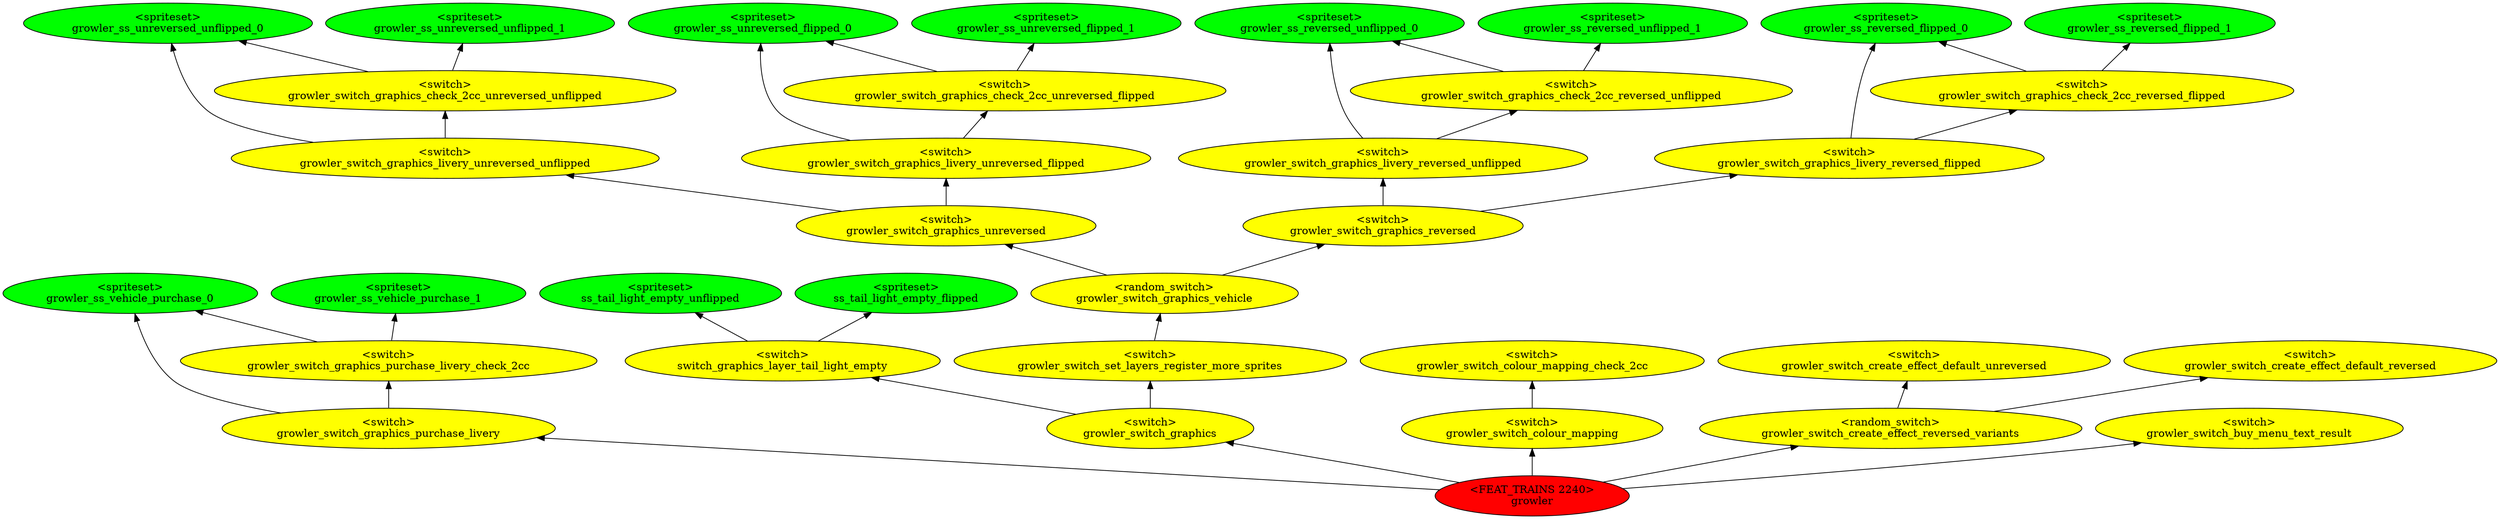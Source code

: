 digraph {
rankdir="BT"
ss_tail_light_empty_unflipped [fillcolor=green style="filled" label="<spriteset>\nss_tail_light_empty_unflipped"]
ss_tail_light_empty_flipped [fillcolor=green style="filled" label="<spriteset>\nss_tail_light_empty_flipped"]
switch_graphics_layer_tail_light_empty [fillcolor=yellow style="filled" label="<switch>\nswitch_graphics_layer_tail_light_empty"]
growler_ss_unreversed_unflipped_0 [fillcolor=green style="filled" label="<spriteset>\ngrowler_ss_unreversed_unflipped_0"]
growler_ss_unreversed_unflipped_1 [fillcolor=green style="filled" label="<spriteset>\ngrowler_ss_unreversed_unflipped_1"]
growler_switch_graphics_check_2cc_unreversed_unflipped [fillcolor=yellow style="filled" label="<switch>\ngrowler_switch_graphics_check_2cc_unreversed_unflipped"]
growler_switch_graphics_livery_unreversed_unflipped [fillcolor=yellow style="filled" label="<switch>\ngrowler_switch_graphics_livery_unreversed_unflipped"]
growler_ss_unreversed_flipped_0 [fillcolor=green style="filled" label="<spriteset>\ngrowler_ss_unreversed_flipped_0"]
growler_ss_unreversed_flipped_1 [fillcolor=green style="filled" label="<spriteset>\ngrowler_ss_unreversed_flipped_1"]
growler_switch_graphics_check_2cc_unreversed_flipped [fillcolor=yellow style="filled" label="<switch>\ngrowler_switch_graphics_check_2cc_unreversed_flipped"]
growler_switch_graphics_livery_unreversed_flipped [fillcolor=yellow style="filled" label="<switch>\ngrowler_switch_graphics_livery_unreversed_flipped"]
growler_switch_graphics_unreversed [fillcolor=yellow style="filled" label="<switch>\ngrowler_switch_graphics_unreversed"]
growler_ss_reversed_unflipped_0 [fillcolor=green style="filled" label="<spriteset>\ngrowler_ss_reversed_unflipped_0"]
growler_ss_reversed_unflipped_1 [fillcolor=green style="filled" label="<spriteset>\ngrowler_ss_reversed_unflipped_1"]
growler_switch_graphics_check_2cc_reversed_unflipped [fillcolor=yellow style="filled" label="<switch>\ngrowler_switch_graphics_check_2cc_reversed_unflipped"]
growler_switch_graphics_livery_reversed_unflipped [fillcolor=yellow style="filled" label="<switch>\ngrowler_switch_graphics_livery_reversed_unflipped"]
growler_ss_reversed_flipped_0 [fillcolor=green style="filled" label="<spriteset>\ngrowler_ss_reversed_flipped_0"]
growler_ss_reversed_flipped_1 [fillcolor=green style="filled" label="<spriteset>\ngrowler_ss_reversed_flipped_1"]
growler_switch_graphics_check_2cc_reversed_flipped [fillcolor=yellow style="filled" label="<switch>\ngrowler_switch_graphics_check_2cc_reversed_flipped"]
growler_switch_graphics_livery_reversed_flipped [fillcolor=yellow style="filled" label="<switch>\ngrowler_switch_graphics_livery_reversed_flipped"]
growler_switch_graphics_reversed [fillcolor=yellow style="filled" label="<switch>\ngrowler_switch_graphics_reversed"]
growler_switch_graphics_vehicle [fillcolor=yellow style="filled" label="<random_switch>\ngrowler_switch_graphics_vehicle"]
growler_ss_vehicle_purchase_0 [fillcolor=green style="filled" label="<spriteset>\ngrowler_ss_vehicle_purchase_0"]
growler_ss_vehicle_purchase_1 [fillcolor=green style="filled" label="<spriteset>\ngrowler_ss_vehicle_purchase_1"]
growler_switch_graphics_purchase_livery_check_2cc [fillcolor=yellow style="filled" label="<switch>\ngrowler_switch_graphics_purchase_livery_check_2cc"]
growler_switch_graphics_purchase_livery [fillcolor=yellow style="filled" label="<switch>\ngrowler_switch_graphics_purchase_livery"]
growler_switch_set_layers_register_more_sprites [fillcolor=yellow style="filled" label="<switch>\ngrowler_switch_set_layers_register_more_sprites"]
growler_switch_graphics [fillcolor=yellow style="filled" label="<switch>\ngrowler_switch_graphics"]
growler_switch_colour_mapping_check_2cc [fillcolor=yellow style="filled" label="<switch>\ngrowler_switch_colour_mapping_check_2cc"]
growler_switch_colour_mapping [fillcolor=yellow style="filled" label="<switch>\ngrowler_switch_colour_mapping"]
growler_switch_create_effect_default_unreversed [fillcolor=yellow style="filled" label="<switch>\ngrowler_switch_create_effect_default_unreversed"]
growler_switch_create_effect_default_reversed [fillcolor=yellow style="filled" label="<switch>\ngrowler_switch_create_effect_default_reversed"]
growler_switch_create_effect_reversed_variants [fillcolor=yellow style="filled" label="<random_switch>\ngrowler_switch_create_effect_reversed_variants"]
growler_switch_buy_menu_text_result [fillcolor=yellow style="filled" label="<switch>\ngrowler_switch_buy_menu_text_result"]
growler [fillcolor=red style="filled" label="<FEAT_TRAINS 2240>\ngrowler"]
growler_switch_graphics_reversed->growler_switch_graphics_livery_reversed_unflipped
growler->growler_switch_graphics
growler_switch_create_effect_reversed_variants->growler_switch_create_effect_default_reversed
growler_switch_graphics_reversed->growler_switch_graphics_livery_reversed_flipped
growler_switch_graphics_livery_reversed_unflipped->growler_switch_graphics_check_2cc_reversed_unflipped
growler_switch_graphics_vehicle->growler_switch_graphics_unreversed
switch_graphics_layer_tail_light_empty->ss_tail_light_empty_flipped
growler_switch_graphics_purchase_livery_check_2cc->growler_ss_vehicle_purchase_1
growler_switch_set_layers_register_more_sprites->growler_switch_graphics_vehicle
growler_switch_graphics_purchase_livery->growler_ss_vehicle_purchase_0
growler_switch_graphics_livery_reversed_flipped->growler_ss_reversed_flipped_0
growler_switch_graphics_livery_unreversed_unflipped->growler_switch_graphics_check_2cc_unreversed_unflipped
growler_switch_graphics_purchase_livery->growler_switch_graphics_purchase_livery_check_2cc
growler_switch_graphics_check_2cc_reversed_unflipped->growler_ss_reversed_unflipped_1
growler_switch_graphics_livery_reversed_unflipped->growler_ss_reversed_unflipped_0
growler_switch_graphics_purchase_livery_check_2cc->growler_ss_vehicle_purchase_0
growler->growler_switch_colour_mapping
growler_switch_graphics_check_2cc_unreversed_flipped->growler_ss_unreversed_flipped_1
growler_switch_graphics_livery_reversed_flipped->growler_switch_graphics_check_2cc_reversed_flipped
growler_switch_colour_mapping->growler_switch_colour_mapping_check_2cc
growler_switch_graphics_check_2cc_unreversed_unflipped->growler_ss_unreversed_unflipped_1
growler_switch_create_effect_reversed_variants->growler_switch_create_effect_default_unreversed
growler_switch_graphics_check_2cc_reversed_flipped->growler_ss_reversed_flipped_1
growler->growler_switch_graphics_purchase_livery
growler_switch_graphics_check_2cc_reversed_unflipped->growler_ss_reversed_unflipped_0
growler_switch_graphics->switch_graphics_layer_tail_light_empty
growler_switch_graphics_check_2cc_reversed_flipped->growler_ss_reversed_flipped_0
growler_switch_graphics->growler_switch_set_layers_register_more_sprites
growler_switch_graphics_livery_unreversed_flipped->growler_switch_graphics_check_2cc_unreversed_flipped
growler->growler_switch_buy_menu_text_result
switch_graphics_layer_tail_light_empty->ss_tail_light_empty_unflipped
growler_switch_graphics_livery_unreversed_flipped->growler_ss_unreversed_flipped_0
growler_switch_graphics_unreversed->growler_switch_graphics_livery_unreversed_flipped
growler->growler_switch_create_effect_reversed_variants
growler_switch_graphics_check_2cc_unreversed_flipped->growler_ss_unreversed_flipped_0
growler_switch_graphics_vehicle->growler_switch_graphics_reversed
growler_switch_graphics_unreversed->growler_switch_graphics_livery_unreversed_unflipped
growler_switch_graphics_check_2cc_unreversed_unflipped->growler_ss_unreversed_unflipped_0
growler_switch_graphics_livery_unreversed_unflipped->growler_ss_unreversed_unflipped_0
}
